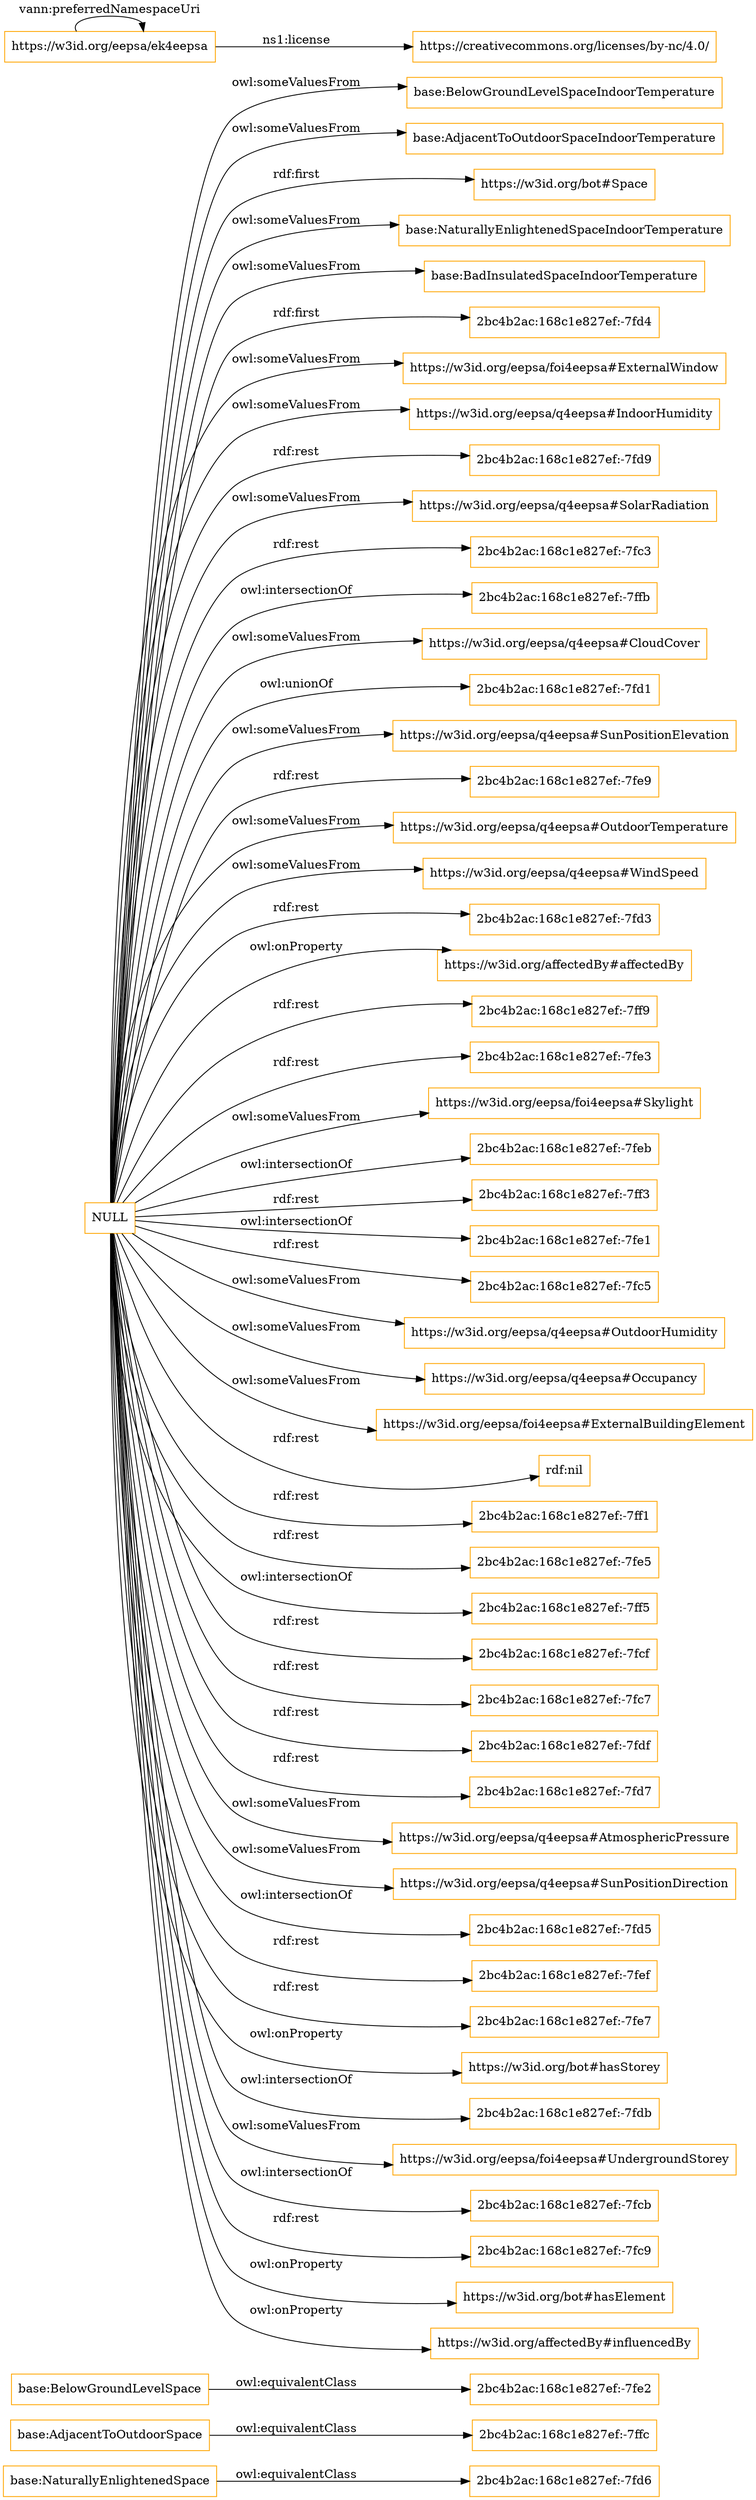 digraph ar2dtool_diagram { 
rankdir=LR;
size="1501"
node [shape = rectangle, color="orange"]; "base:NaturallyEnlightenedSpace" "2bc4b2ac:168c1e827ef:-7ffc" "base:BelowGroundLevelSpace" "base:AdjacentToOutdoorSpace" "base:BelowGroundLevelSpaceIndoorTemperature" "2bc4b2ac:168c1e827ef:-7fe2" "base:AdjacentToOutdoorSpaceIndoorTemperature" "https://w3id.org/bot#Space" "base:NaturallyEnlightenedSpaceIndoorTemperature" "2bc4b2ac:168c1e827ef:-7fd6" "base:BadInsulatedSpaceIndoorTemperature" "2bc4b2ac:168c1e827ef:-7fd4" ; /*classes style*/
	"base:AdjacentToOutdoorSpace" -> "2bc4b2ac:168c1e827ef:-7ffc" [ label = "owl:equivalentClass" ];
	"https://w3id.org/eepsa/ek4eepsa" -> "https://creativecommons.org/licenses/by-nc/4.0/" [ label = "ns1:license" ];
	"https://w3id.org/eepsa/ek4eepsa" -> "https://w3id.org/eepsa/ek4eepsa" [ label = "vann:preferredNamespaceUri" ];
	"base:NaturallyEnlightenedSpace" -> "2bc4b2ac:168c1e827ef:-7fd6" [ label = "owl:equivalentClass" ];
	"NULL" -> "https://w3id.org/eepsa/foi4eepsa#ExternalWindow" [ label = "owl:someValuesFrom" ];
	"NULL" -> "https://w3id.org/eepsa/q4eepsa#IndoorHumidity" [ label = "owl:someValuesFrom" ];
	"NULL" -> "2bc4b2ac:168c1e827ef:-7fd9" [ label = "rdf:rest" ];
	"NULL" -> "https://w3id.org/eepsa/q4eepsa#SolarRadiation" [ label = "owl:someValuesFrom" ];
	"NULL" -> "2bc4b2ac:168c1e827ef:-7fc3" [ label = "rdf:rest" ];
	"NULL" -> "2bc4b2ac:168c1e827ef:-7ffb" [ label = "owl:intersectionOf" ];
	"NULL" -> "https://w3id.org/eepsa/q4eepsa#CloudCover" [ label = "owl:someValuesFrom" ];
	"NULL" -> "2bc4b2ac:168c1e827ef:-7fd1" [ label = "owl:unionOf" ];
	"NULL" -> "https://w3id.org/eepsa/q4eepsa#SunPositionElevation" [ label = "owl:someValuesFrom" ];
	"NULL" -> "2bc4b2ac:168c1e827ef:-7fe9" [ label = "rdf:rest" ];
	"NULL" -> "https://w3id.org/eepsa/q4eepsa#OutdoorTemperature" [ label = "owl:someValuesFrom" ];
	"NULL" -> "https://w3id.org/eepsa/q4eepsa#WindSpeed" [ label = "owl:someValuesFrom" ];
	"NULL" -> "2bc4b2ac:168c1e827ef:-7fd3" [ label = "rdf:rest" ];
	"NULL" -> "https://w3id.org/affectedBy#affectedBy" [ label = "owl:onProperty" ];
	"NULL" -> "base:NaturallyEnlightenedSpaceIndoorTemperature" [ label = "owl:someValuesFrom" ];
	"NULL" -> "https://w3id.org/bot#Space" [ label = "rdf:first" ];
	"NULL" -> "2bc4b2ac:168c1e827ef:-7fd4" [ label = "rdf:first" ];
	"NULL" -> "2bc4b2ac:168c1e827ef:-7ff9" [ label = "rdf:rest" ];
	"NULL" -> "base:BadInsulatedSpaceIndoorTemperature" [ label = "owl:someValuesFrom" ];
	"NULL" -> "2bc4b2ac:168c1e827ef:-7fe3" [ label = "rdf:rest" ];
	"NULL" -> "https://w3id.org/eepsa/foi4eepsa#Skylight" [ label = "owl:someValuesFrom" ];
	"NULL" -> "2bc4b2ac:168c1e827ef:-7feb" [ label = "owl:intersectionOf" ];
	"NULL" -> "2bc4b2ac:168c1e827ef:-7ff3" [ label = "rdf:rest" ];
	"NULL" -> "2bc4b2ac:168c1e827ef:-7fe1" [ label = "owl:intersectionOf" ];
	"NULL" -> "2bc4b2ac:168c1e827ef:-7fc5" [ label = "rdf:rest" ];
	"NULL" -> "base:AdjacentToOutdoorSpaceIndoorTemperature" [ label = "owl:someValuesFrom" ];
	"NULL" -> "https://w3id.org/eepsa/q4eepsa#OutdoorHumidity" [ label = "owl:someValuesFrom" ];
	"NULL" -> "https://w3id.org/eepsa/q4eepsa#Occupancy" [ label = "owl:someValuesFrom" ];
	"NULL" -> "https://w3id.org/eepsa/foi4eepsa#ExternalBuildingElement" [ label = "owl:someValuesFrom" ];
	"NULL" -> "rdf:nil" [ label = "rdf:rest" ];
	"NULL" -> "2bc4b2ac:168c1e827ef:-7ff1" [ label = "rdf:rest" ];
	"NULL" -> "base:BelowGroundLevelSpaceIndoorTemperature" [ label = "owl:someValuesFrom" ];
	"NULL" -> "2bc4b2ac:168c1e827ef:-7fe5" [ label = "rdf:rest" ];
	"NULL" -> "2bc4b2ac:168c1e827ef:-7ff5" [ label = "owl:intersectionOf" ];
	"NULL" -> "2bc4b2ac:168c1e827ef:-7fcf" [ label = "rdf:rest" ];
	"NULL" -> "2bc4b2ac:168c1e827ef:-7fc7" [ label = "rdf:rest" ];
	"NULL" -> "2bc4b2ac:168c1e827ef:-7fdf" [ label = "rdf:rest" ];
	"NULL" -> "2bc4b2ac:168c1e827ef:-7fd7" [ label = "rdf:rest" ];
	"NULL" -> "https://w3id.org/eepsa/q4eepsa#AtmosphericPressure" [ label = "owl:someValuesFrom" ];
	"NULL" -> "https://w3id.org/eepsa/q4eepsa#SunPositionDirection" [ label = "owl:someValuesFrom" ];
	"NULL" -> "2bc4b2ac:168c1e827ef:-7fd5" [ label = "owl:intersectionOf" ];
	"NULL" -> "2bc4b2ac:168c1e827ef:-7fef" [ label = "rdf:rest" ];
	"NULL" -> "2bc4b2ac:168c1e827ef:-7fe7" [ label = "rdf:rest" ];
	"NULL" -> "https://w3id.org/bot#hasStorey" [ label = "owl:onProperty" ];
	"NULL" -> "2bc4b2ac:168c1e827ef:-7fdb" [ label = "owl:intersectionOf" ];
	"NULL" -> "https://w3id.org/eepsa/foi4eepsa#UndergroundStorey" [ label = "owl:someValuesFrom" ];
	"NULL" -> "2bc4b2ac:168c1e827ef:-7fcb" [ label = "owl:intersectionOf" ];
	"NULL" -> "2bc4b2ac:168c1e827ef:-7fc9" [ label = "rdf:rest" ];
	"NULL" -> "https://w3id.org/bot#hasElement" [ label = "owl:onProperty" ];
	"NULL" -> "https://w3id.org/affectedBy#influencedBy" [ label = "owl:onProperty" ];
	"base:BelowGroundLevelSpace" -> "2bc4b2ac:168c1e827ef:-7fe2" [ label = "owl:equivalentClass" ];

}
